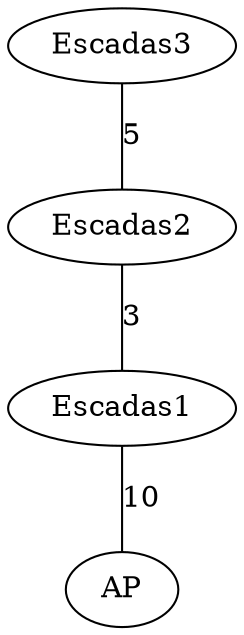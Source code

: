 graph G {
"Escadas3" -- "Escadas2" [label="5"];
"Escadas2" -- "Escadas1" [label="3"];
"Escadas1" -- "AP" [label="10"];
}
